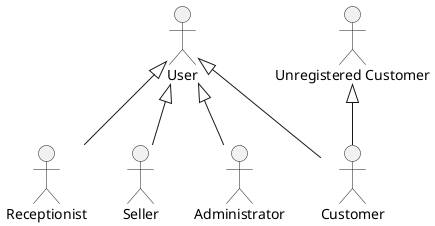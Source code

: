 @startuml

:User: as User

User <|-- Receptionist
User <|-- Seller
User <|-- Administrator
User <|-- Customer
"Unregistered Customer" <|-- Customer

@enduml
